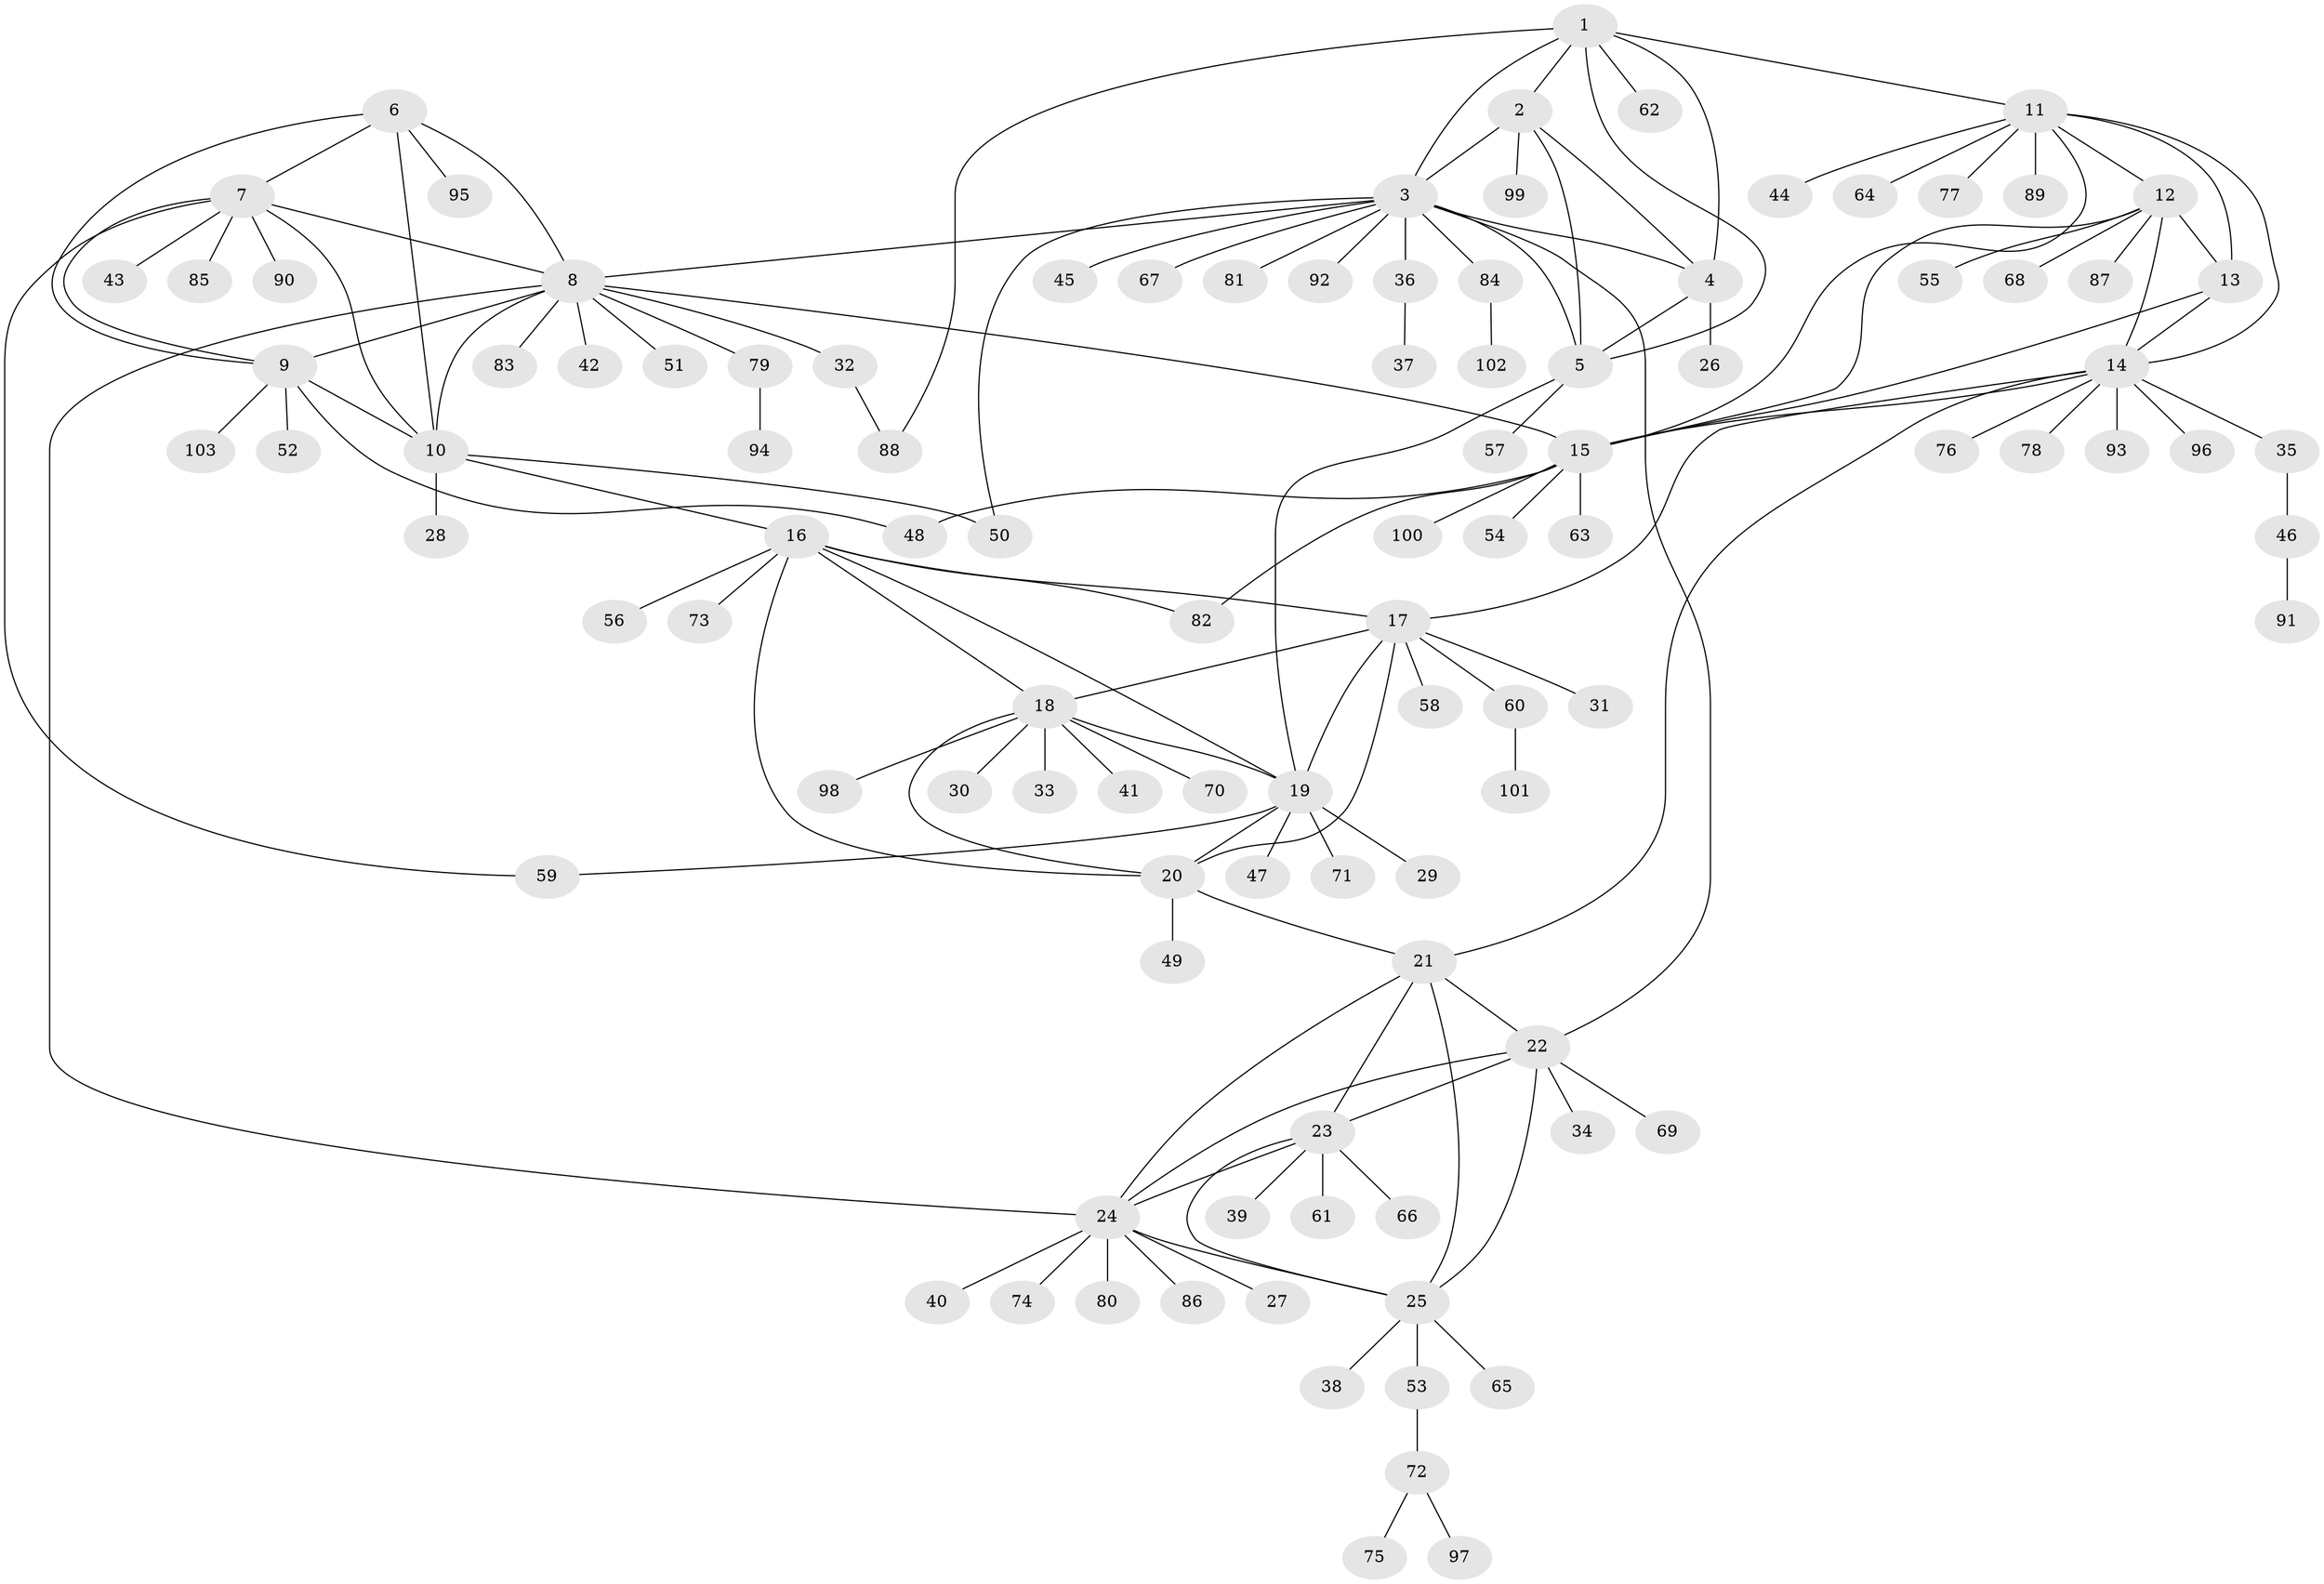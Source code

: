 // Generated by graph-tools (version 1.1) at 2025/54/03/09/25 04:54:57]
// undirected, 103 vertices, 143 edges
graph export_dot {
graph [start="1"]
  node [color=gray90,style=filled];
  1;
  2;
  3;
  4;
  5;
  6;
  7;
  8;
  9;
  10;
  11;
  12;
  13;
  14;
  15;
  16;
  17;
  18;
  19;
  20;
  21;
  22;
  23;
  24;
  25;
  26;
  27;
  28;
  29;
  30;
  31;
  32;
  33;
  34;
  35;
  36;
  37;
  38;
  39;
  40;
  41;
  42;
  43;
  44;
  45;
  46;
  47;
  48;
  49;
  50;
  51;
  52;
  53;
  54;
  55;
  56;
  57;
  58;
  59;
  60;
  61;
  62;
  63;
  64;
  65;
  66;
  67;
  68;
  69;
  70;
  71;
  72;
  73;
  74;
  75;
  76;
  77;
  78;
  79;
  80;
  81;
  82;
  83;
  84;
  85;
  86;
  87;
  88;
  89;
  90;
  91;
  92;
  93;
  94;
  95;
  96;
  97;
  98;
  99;
  100;
  101;
  102;
  103;
  1 -- 2;
  1 -- 3;
  1 -- 4;
  1 -- 5;
  1 -- 11;
  1 -- 62;
  1 -- 88;
  2 -- 3;
  2 -- 4;
  2 -- 5;
  2 -- 99;
  3 -- 4;
  3 -- 5;
  3 -- 8;
  3 -- 22;
  3 -- 36;
  3 -- 45;
  3 -- 50;
  3 -- 67;
  3 -- 81;
  3 -- 84;
  3 -- 92;
  4 -- 5;
  4 -- 26;
  5 -- 19;
  5 -- 57;
  6 -- 7;
  6 -- 8;
  6 -- 9;
  6 -- 10;
  6 -- 95;
  7 -- 8;
  7 -- 9;
  7 -- 10;
  7 -- 43;
  7 -- 59;
  7 -- 85;
  7 -- 90;
  8 -- 9;
  8 -- 10;
  8 -- 15;
  8 -- 24;
  8 -- 32;
  8 -- 42;
  8 -- 51;
  8 -- 79;
  8 -- 83;
  9 -- 10;
  9 -- 48;
  9 -- 52;
  9 -- 103;
  10 -- 16;
  10 -- 28;
  10 -- 50;
  11 -- 12;
  11 -- 13;
  11 -- 14;
  11 -- 15;
  11 -- 44;
  11 -- 64;
  11 -- 77;
  11 -- 89;
  12 -- 13;
  12 -- 14;
  12 -- 15;
  12 -- 55;
  12 -- 68;
  12 -- 87;
  13 -- 14;
  13 -- 15;
  14 -- 15;
  14 -- 17;
  14 -- 21;
  14 -- 35;
  14 -- 76;
  14 -- 78;
  14 -- 93;
  14 -- 96;
  15 -- 48;
  15 -- 54;
  15 -- 63;
  15 -- 82;
  15 -- 100;
  16 -- 17;
  16 -- 18;
  16 -- 19;
  16 -- 20;
  16 -- 56;
  16 -- 73;
  16 -- 82;
  17 -- 18;
  17 -- 19;
  17 -- 20;
  17 -- 31;
  17 -- 58;
  17 -- 60;
  18 -- 19;
  18 -- 20;
  18 -- 30;
  18 -- 33;
  18 -- 41;
  18 -- 70;
  18 -- 98;
  19 -- 20;
  19 -- 29;
  19 -- 47;
  19 -- 59;
  19 -- 71;
  20 -- 21;
  20 -- 49;
  21 -- 22;
  21 -- 23;
  21 -- 24;
  21 -- 25;
  22 -- 23;
  22 -- 24;
  22 -- 25;
  22 -- 34;
  22 -- 69;
  23 -- 24;
  23 -- 25;
  23 -- 39;
  23 -- 61;
  23 -- 66;
  24 -- 25;
  24 -- 27;
  24 -- 40;
  24 -- 74;
  24 -- 80;
  24 -- 86;
  25 -- 38;
  25 -- 53;
  25 -- 65;
  32 -- 88;
  35 -- 46;
  36 -- 37;
  46 -- 91;
  53 -- 72;
  60 -- 101;
  72 -- 75;
  72 -- 97;
  79 -- 94;
  84 -- 102;
}
